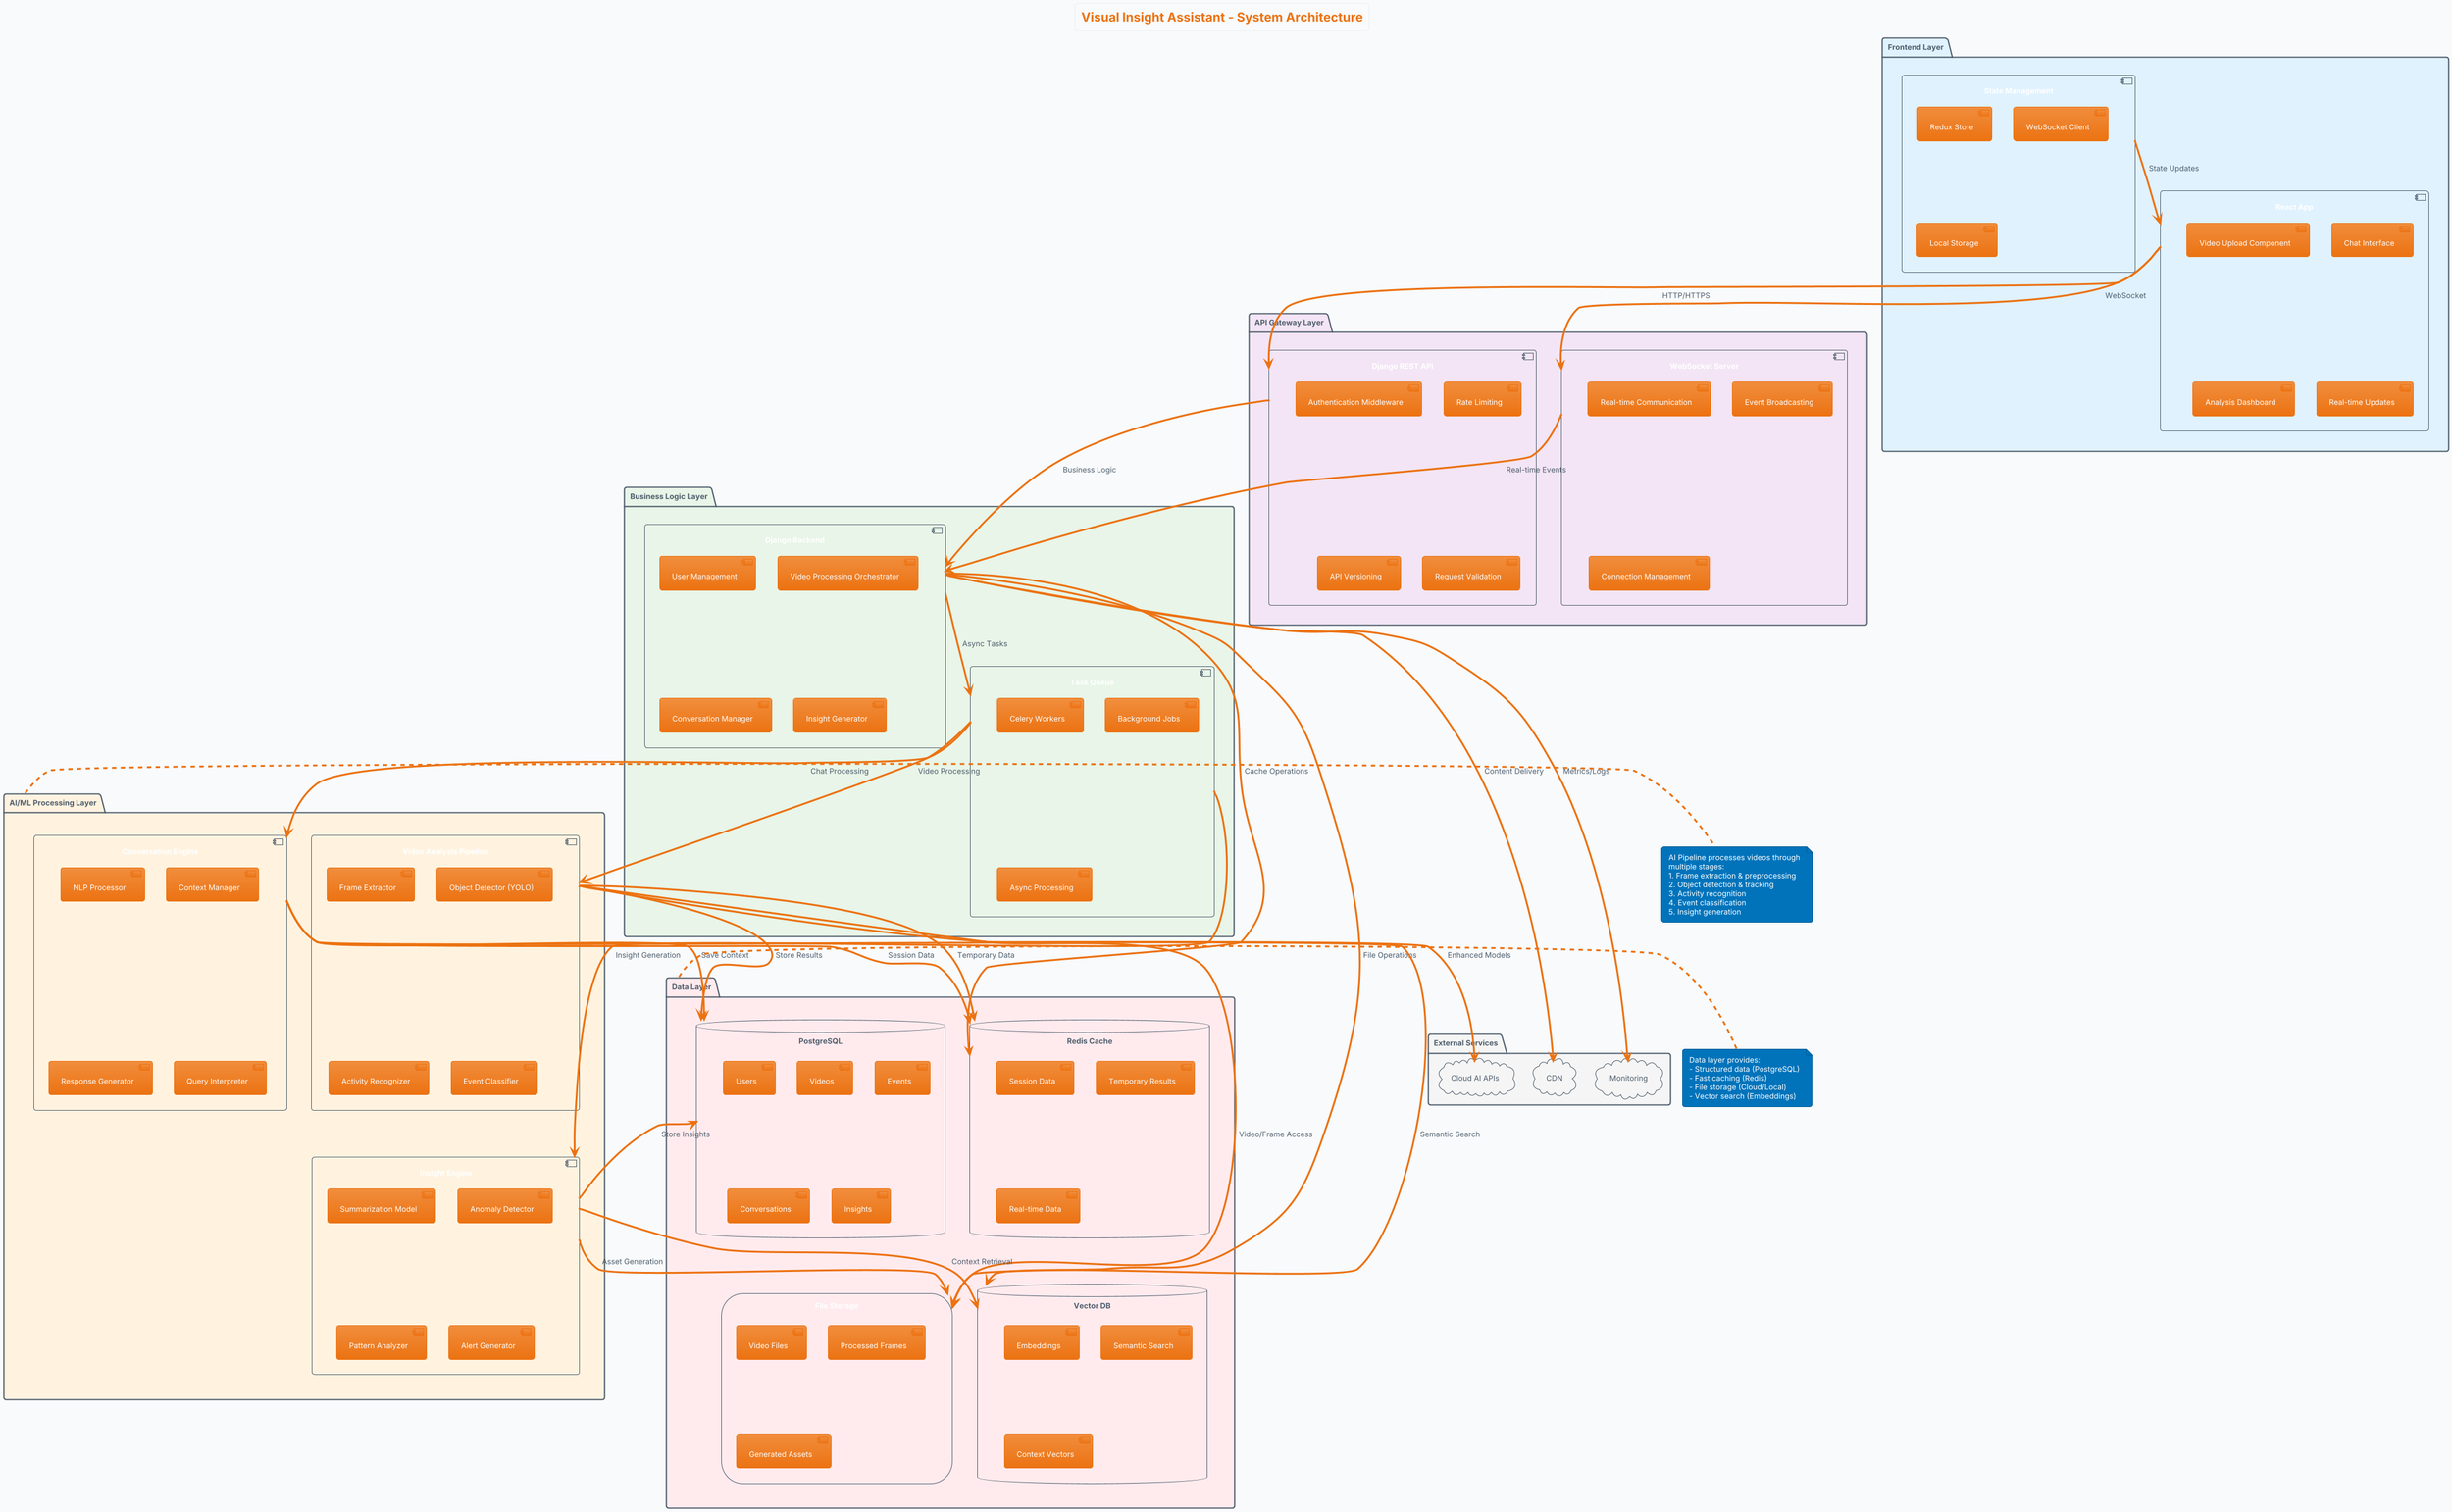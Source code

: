 @startuml Visual_Insight_Assistant_Architecture

!theme aws-orange
title Visual Insight Assistant - System Architecture

skinparam backgroundColor #f8fafc
skinparam defaultFontName Inter
skinparam defaultFontSize 12

package "Frontend Layer" as frontend #e0f2fe {
  component "React App" as react {
    [Video Upload Component]
    [Chat Interface]
    [Analysis Dashboard]
    [Real-time Updates]
  }
  
  component "State Management" as state {
    [Redux Store]
    [WebSocket Client]
    [Local Storage]
  }
}

package "API Gateway Layer" as gateway #f3e5f5 {
  component "Django REST API" as api {
    [Authentication Middleware]
    [Rate Limiting]
    [API Versioning]
    [Request Validation]
  }
  
  component "WebSocket Server" as ws {
    [Real-time Communication]
    [Event Broadcasting]
    [Connection Management]
  }
}

package "Business Logic Layer" as business #e8f5e8 {
  component "Django Backend" as django {
    [User Management]
    [Video Processing Orchestrator]
    [Conversation Manager]
    [Insight Generator]
  }
  
  component "Task Queue" as queue {
    [Celery Workers]
    [Background Jobs]
    [Async Processing]
  }
}

package "AI/ML Processing Layer" as ai #fff3e0 {
  component "Video Analysis Pipeline" as pipeline {
    [Frame Extractor]
    [Object Detector (YOLO)]
    [Activity Recognizer]
    [Event Classifier]
  }
  
  component "Conversation Engine" as conversation {
    [NLP Processor]
    [Context Manager]
    [Response Generator]
    [Query Interpreter]
  }
  
  component "Insight Engine" as insights {
    [Summarization Model]
    [Anomaly Detector]
    [Pattern Analyzer]
    [Alert Generator]
  }
}

package "Data Layer" as data #ffebee {
  database "PostgreSQL" as postgres {
    [Users]
    [Videos]
    [Events]
    [Conversations]
    [Insights]
  }
  
  database "Redis Cache" as redis {
    [Session Data]
    [Temporary Results]
    [Real-time Data]
  }
  
  storage "File Storage" as storage {
    [Video Files]
    [Processed Frames]
    [Generated Assets]
  }
  
  database "Vector DB" as vector {
    [Embeddings]
    [Semantic Search]
    [Context Vectors]
  }
}

package "External Services" as external #f5f5f5 {
  cloud "Cloud AI APIs" as cloudai
  cloud "CDN" as cdn
  cloud "Monitoring" as monitoring
}

' Connections
react --> api : HTTP/HTTPS
react --> ws : WebSocket
state --> react : State Updates

api --> django : Business Logic
ws --> django : Real-time Events
django --> queue : Async Tasks

queue --> pipeline : Video Processing
queue --> conversation : Chat Processing
queue --> insights : Insight Generation

pipeline --> postgres : Store Results
conversation --> postgres : Save Context
insights --> postgres : Store Insights

django --> redis : Cache Operations
pipeline --> redis : Temporary Data
conversation --> redis : Session Data

django --> storage : File Operations
pipeline --> storage : Video/Frame Access
insights --> storage : Asset Generation

conversation --> vector : Semantic Search
insights --> vector : Context Retrieval

pipeline --> cloudai : Enhanced Models
django --> cdn : Content Delivery
django --> monitoring : Metrics/Logs

note right of ai
  AI Pipeline processes videos through
  multiple stages:
  1. Frame extraction & preprocessing
  2. Object detection & tracking
  3. Activity recognition
  4. Event classification
  5. Insight generation
end note

note left of data
  Data layer provides:
  - Structured data (PostgreSQL)
  - Fast caching (Redis)
  - File storage (Cloud/Local)
  - Vector search (Embeddings)
end note

@enduml

